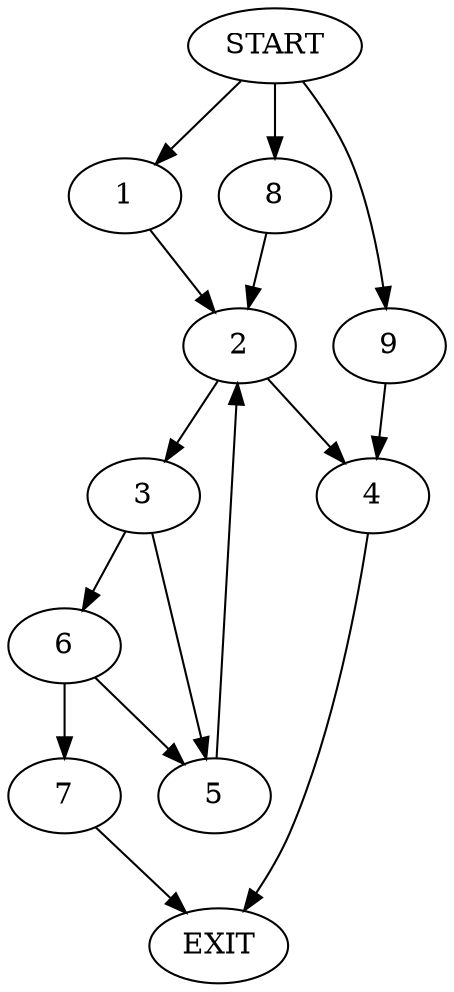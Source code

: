 digraph {
0 [label="START"]
10 [label="EXIT"]
0 -> 1
1 -> 2
2 -> 3
2 -> 4
3 -> 5
3 -> 6
4 -> 10
6 -> 7
6 -> 5
5 -> 2
7 -> 10
0 -> 8
8 -> 2
0 -> 9
9 -> 4
}
